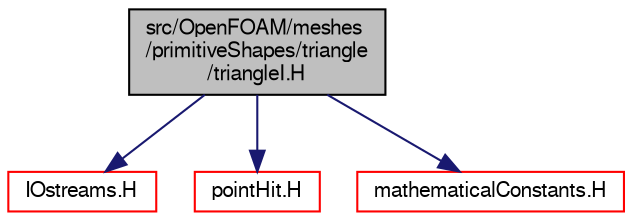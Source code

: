 digraph "src/OpenFOAM/meshes/primitiveShapes/triangle/triangleI.H"
{
  bgcolor="transparent";
  edge [fontname="FreeSans",fontsize="10",labelfontname="FreeSans",labelfontsize="10"];
  node [fontname="FreeSans",fontsize="10",shape=record];
  Node0 [label="src/OpenFOAM/meshes\l/primitiveShapes/triangle\l/triangleI.H",height=0.2,width=0.4,color="black", fillcolor="grey75", style="filled", fontcolor="black"];
  Node0 -> Node1 [color="midnightblue",fontsize="10",style="solid",fontname="FreeSans"];
  Node1 [label="IOstreams.H",height=0.2,width=0.4,color="red",URL="$a09104.html",tooltip="Useful combination of include files which define Sin, Sout and Serr and the use of IO streams general..."];
  Node0 -> Node61 [color="midnightblue",fontsize="10",style="solid",fontname="FreeSans"];
  Node61 [label="pointHit.H",height=0.2,width=0.4,color="red",URL="$a12032.html"];
  Node0 -> Node72 [color="midnightblue",fontsize="10",style="solid",fontname="FreeSans"];
  Node72 [label="mathematicalConstants.H",height=0.2,width=0.4,color="red",URL="$a10238.html"];
}
